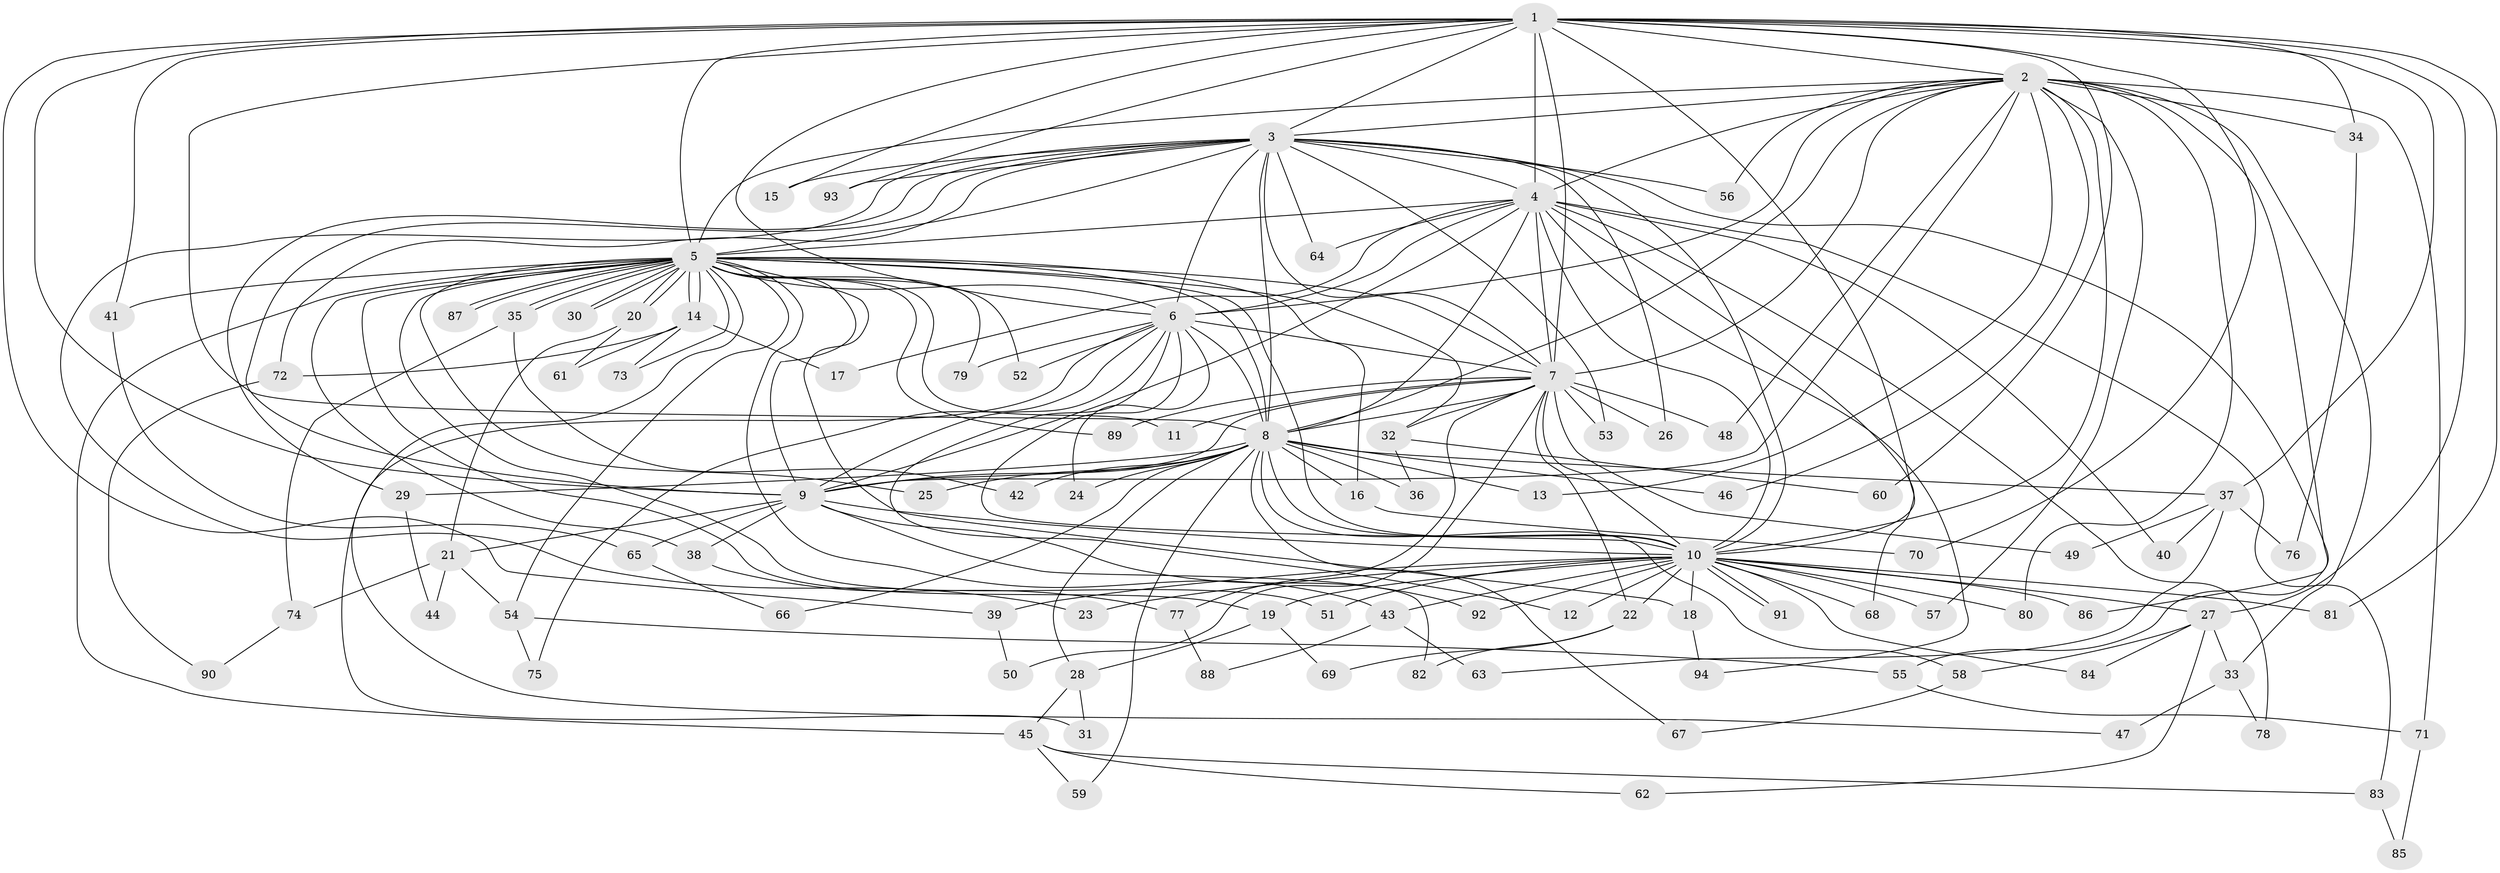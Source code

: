 // coarse degree distribution, {16: 0.02127659574468085, 33: 0.02127659574468085, 13: 0.02127659574468085, 11: 0.06382978723404255, 14: 0.02127659574468085, 19: 0.02127659574468085, 2: 0.3829787234042553, 4: 0.10638297872340426, 3: 0.23404255319148937, 5: 0.02127659574468085, 6: 0.0425531914893617, 1: 0.0425531914893617}
// Generated by graph-tools (version 1.1) at 2025/17/03/04/25 18:17:55]
// undirected, 94 vertices, 213 edges
graph export_dot {
graph [start="1"]
  node [color=gray90,style=filled];
  1;
  2;
  3;
  4;
  5;
  6;
  7;
  8;
  9;
  10;
  11;
  12;
  13;
  14;
  15;
  16;
  17;
  18;
  19;
  20;
  21;
  22;
  23;
  24;
  25;
  26;
  27;
  28;
  29;
  30;
  31;
  32;
  33;
  34;
  35;
  36;
  37;
  38;
  39;
  40;
  41;
  42;
  43;
  44;
  45;
  46;
  47;
  48;
  49;
  50;
  51;
  52;
  53;
  54;
  55;
  56;
  57;
  58;
  59;
  60;
  61;
  62;
  63;
  64;
  65;
  66;
  67;
  68;
  69;
  70;
  71;
  72;
  73;
  74;
  75;
  76;
  77;
  78;
  79;
  80;
  81;
  82;
  83;
  84;
  85;
  86;
  87;
  88;
  89;
  90;
  91;
  92;
  93;
  94;
  1 -- 2;
  1 -- 3;
  1 -- 4;
  1 -- 5;
  1 -- 6;
  1 -- 7;
  1 -- 8;
  1 -- 9;
  1 -- 10;
  1 -- 15;
  1 -- 27;
  1 -- 34;
  1 -- 37;
  1 -- 39;
  1 -- 41;
  1 -- 60;
  1 -- 70;
  1 -- 81;
  1 -- 93;
  2 -- 3;
  2 -- 4;
  2 -- 5;
  2 -- 6;
  2 -- 7;
  2 -- 8;
  2 -- 9;
  2 -- 10;
  2 -- 13;
  2 -- 33;
  2 -- 34;
  2 -- 46;
  2 -- 48;
  2 -- 56;
  2 -- 57;
  2 -- 71;
  2 -- 80;
  2 -- 86;
  3 -- 4;
  3 -- 5;
  3 -- 6;
  3 -- 7;
  3 -- 8;
  3 -- 9;
  3 -- 10;
  3 -- 15;
  3 -- 23;
  3 -- 26;
  3 -- 29;
  3 -- 53;
  3 -- 55;
  3 -- 56;
  3 -- 64;
  3 -- 72;
  3 -- 93;
  4 -- 5;
  4 -- 6;
  4 -- 7;
  4 -- 8;
  4 -- 9;
  4 -- 10;
  4 -- 17;
  4 -- 40;
  4 -- 64;
  4 -- 68;
  4 -- 78;
  4 -- 83;
  4 -- 94;
  5 -- 6;
  5 -- 7;
  5 -- 8;
  5 -- 9;
  5 -- 10;
  5 -- 11;
  5 -- 14;
  5 -- 14;
  5 -- 16;
  5 -- 18;
  5 -- 19;
  5 -- 20;
  5 -- 20;
  5 -- 25;
  5 -- 30;
  5 -- 30;
  5 -- 32;
  5 -- 35;
  5 -- 35;
  5 -- 38;
  5 -- 41;
  5 -- 43;
  5 -- 45;
  5 -- 47;
  5 -- 51;
  5 -- 52;
  5 -- 54;
  5 -- 73;
  5 -- 79;
  5 -- 87;
  5 -- 87;
  5 -- 89;
  6 -- 7;
  6 -- 8;
  6 -- 9;
  6 -- 10;
  6 -- 12;
  6 -- 24;
  6 -- 31;
  6 -- 52;
  6 -- 75;
  6 -- 79;
  7 -- 8;
  7 -- 9;
  7 -- 10;
  7 -- 11;
  7 -- 22;
  7 -- 26;
  7 -- 32;
  7 -- 48;
  7 -- 49;
  7 -- 50;
  7 -- 53;
  7 -- 77;
  7 -- 89;
  8 -- 9;
  8 -- 10;
  8 -- 13;
  8 -- 16;
  8 -- 24;
  8 -- 25;
  8 -- 28;
  8 -- 29;
  8 -- 36;
  8 -- 37;
  8 -- 42;
  8 -- 46;
  8 -- 58;
  8 -- 59;
  8 -- 66;
  8 -- 67;
  9 -- 10;
  9 -- 21;
  9 -- 38;
  9 -- 65;
  9 -- 82;
  9 -- 92;
  10 -- 12;
  10 -- 18;
  10 -- 19;
  10 -- 22;
  10 -- 23;
  10 -- 27;
  10 -- 39;
  10 -- 43;
  10 -- 51;
  10 -- 57;
  10 -- 68;
  10 -- 80;
  10 -- 81;
  10 -- 84;
  10 -- 86;
  10 -- 91;
  10 -- 91;
  10 -- 92;
  14 -- 17;
  14 -- 61;
  14 -- 72;
  14 -- 73;
  16 -- 70;
  18 -- 94;
  19 -- 28;
  19 -- 69;
  20 -- 21;
  20 -- 61;
  21 -- 44;
  21 -- 54;
  21 -- 74;
  22 -- 69;
  22 -- 82;
  27 -- 33;
  27 -- 58;
  27 -- 62;
  27 -- 84;
  28 -- 31;
  28 -- 45;
  29 -- 44;
  32 -- 36;
  32 -- 60;
  33 -- 47;
  33 -- 78;
  34 -- 76;
  35 -- 42;
  35 -- 74;
  37 -- 40;
  37 -- 49;
  37 -- 63;
  37 -- 76;
  38 -- 77;
  39 -- 50;
  41 -- 65;
  43 -- 63;
  43 -- 88;
  45 -- 59;
  45 -- 62;
  45 -- 83;
  54 -- 55;
  54 -- 75;
  55 -- 71;
  58 -- 67;
  65 -- 66;
  71 -- 85;
  72 -- 90;
  74 -- 90;
  77 -- 88;
  83 -- 85;
}
